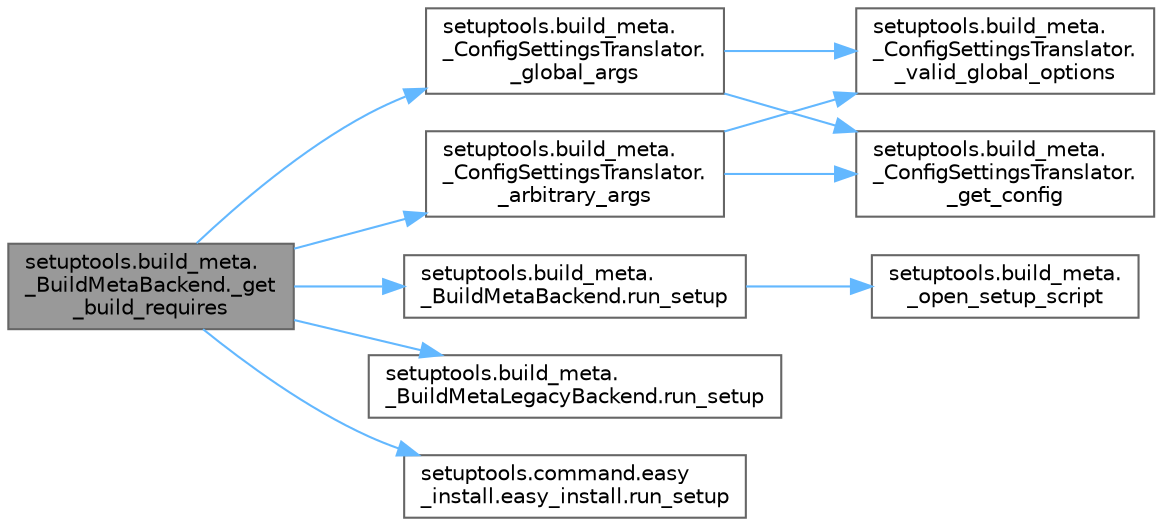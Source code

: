digraph "setuptools.build_meta._BuildMetaBackend._get_build_requires"
{
 // LATEX_PDF_SIZE
  bgcolor="transparent";
  edge [fontname=Helvetica,fontsize=10,labelfontname=Helvetica,labelfontsize=10];
  node [fontname=Helvetica,fontsize=10,shape=box,height=0.2,width=0.4];
  rankdir="LR";
  Node1 [id="Node000001",label="setuptools.build_meta.\l_BuildMetaBackend._get\l_build_requires",height=0.2,width=0.4,color="gray40", fillcolor="grey60", style="filled", fontcolor="black",tooltip=" "];
  Node1 -> Node2 [id="edge1_Node000001_Node000002",color="steelblue1",style="solid",tooltip=" "];
  Node2 [id="Node000002",label="setuptools.build_meta.\l_ConfigSettingsTranslator.\l_arbitrary_args",height=0.2,width=0.4,color="grey40", fillcolor="white", style="filled",URL="$classsetuptools_1_1build__meta_1_1___config_settings_translator.html#a18c73319121a754cd09ed3021fffffd3",tooltip=" "];
  Node2 -> Node3 [id="edge2_Node000002_Node000003",color="steelblue1",style="solid",tooltip=" "];
  Node3 [id="Node000003",label="setuptools.build_meta.\l_ConfigSettingsTranslator.\l_get_config",height=0.2,width=0.4,color="grey40", fillcolor="white", style="filled",URL="$classsetuptools_1_1build__meta_1_1___config_settings_translator.html#a00221b77449bd976fd38dec01eeff2a4",tooltip=" "];
  Node2 -> Node4 [id="edge3_Node000002_Node000004",color="steelblue1",style="solid",tooltip=" "];
  Node4 [id="Node000004",label="setuptools.build_meta.\l_ConfigSettingsTranslator.\l_valid_global_options",height=0.2,width=0.4,color="grey40", fillcolor="white", style="filled",URL="$classsetuptools_1_1build__meta_1_1___config_settings_translator.html#ab120e5acdd93f1ea7f0b03096ca15998",tooltip=" "];
  Node1 -> Node5 [id="edge4_Node000001_Node000005",color="steelblue1",style="solid",tooltip=" "];
  Node5 [id="Node000005",label="setuptools.build_meta.\l_ConfigSettingsTranslator.\l_global_args",height=0.2,width=0.4,color="grey40", fillcolor="white", style="filled",URL="$classsetuptools_1_1build__meta_1_1___config_settings_translator.html#a84ece80d1571a64dd0bcdf35cbebb951",tooltip=" "];
  Node5 -> Node3 [id="edge5_Node000005_Node000003",color="steelblue1",style="solid",tooltip=" "];
  Node5 -> Node4 [id="edge6_Node000005_Node000004",color="steelblue1",style="solid",tooltip=" "];
  Node1 -> Node6 [id="edge7_Node000001_Node000006",color="steelblue1",style="solid",tooltip=" "];
  Node6 [id="Node000006",label="setuptools.build_meta.\l_BuildMetaBackend.run_setup",height=0.2,width=0.4,color="grey40", fillcolor="white", style="filled",URL="$classsetuptools_1_1build__meta_1_1___build_meta_backend.html#a1fd4bb5e3a0cb52760314b764acc1d42",tooltip=" "];
  Node6 -> Node7 [id="edge8_Node000006_Node000007",color="steelblue1",style="solid",tooltip=" "];
  Node7 [id="Node000007",label="setuptools.build_meta.\l_open_setup_script",height=0.2,width=0.4,color="grey40", fillcolor="white", style="filled",URL="$namespacesetuptools_1_1build__meta.html#a78a256369fa363b521e8b260daf15d47",tooltip=" "];
  Node1 -> Node8 [id="edge9_Node000001_Node000008",color="steelblue1",style="solid",tooltip=" "];
  Node8 [id="Node000008",label="setuptools.build_meta.\l_BuildMetaLegacyBackend.run_setup",height=0.2,width=0.4,color="grey40", fillcolor="white", style="filled",URL="$classsetuptools_1_1build__meta_1_1___build_meta_legacy_backend.html#aeb01ba20d99b8b58aa73b05c8d1625aa",tooltip=" "];
  Node1 -> Node9 [id="edge10_Node000001_Node000009",color="steelblue1",style="solid",tooltip=" "];
  Node9 [id="Node000009",label="setuptools.command.easy\l_install.easy_install.run_setup",height=0.2,width=0.4,color="grey40", fillcolor="white", style="filled",URL="$classsetuptools_1_1command_1_1easy__install_1_1easy__install.html#a104a807b0b2c4c6225857490fa1d2d3c",tooltip=" "];
}
